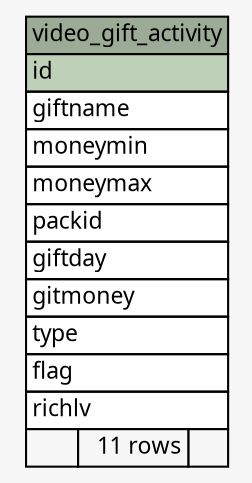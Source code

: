 // dot 2.26.0 on Linux 2.6.32-504.3.3.el6.x86_64
// SchemaSpy rev Unknown
digraph "video_gift_activity" {
  graph [
    rankdir="RL"
    bgcolor="#f7f7f7"
    nodesep="0.18"
    ranksep="0.46"
    fontname="Microsoft YaHei"
    fontsize="11"
  ];
  node [
    fontname="Microsoft YaHei"
    fontsize="11"
    shape="plaintext"
  ];
  edge [
    arrowsize="0.8"
  ];
  "video_gift_activity" [
    label=<
    <TABLE BORDER="0" CELLBORDER="1" CELLSPACING="0" BGCOLOR="#ffffff">
      <TR><TD COLSPAN="3" BGCOLOR="#9bab96" ALIGN="CENTER">video_gift_activity</TD></TR>
      <TR><TD PORT="id" COLSPAN="3" BGCOLOR="#bed1b8" ALIGN="LEFT">id</TD></TR>
      <TR><TD PORT="giftname" COLSPAN="3" ALIGN="LEFT">giftname</TD></TR>
      <TR><TD PORT="moneymin" COLSPAN="3" ALIGN="LEFT">moneymin</TD></TR>
      <TR><TD PORT="moneymax" COLSPAN="3" ALIGN="LEFT">moneymax</TD></TR>
      <TR><TD PORT="packid" COLSPAN="3" ALIGN="LEFT">packid</TD></TR>
      <TR><TD PORT="giftday" COLSPAN="3" ALIGN="LEFT">giftday</TD></TR>
      <TR><TD PORT="gitmoney" COLSPAN="3" ALIGN="LEFT">gitmoney</TD></TR>
      <TR><TD PORT="type" COLSPAN="3" ALIGN="LEFT">type</TD></TR>
      <TR><TD PORT="flag" COLSPAN="3" ALIGN="LEFT">flag</TD></TR>
      <TR><TD PORT="richlv" COLSPAN="3" ALIGN="LEFT">richlv</TD></TR>
      <TR><TD ALIGN="LEFT" BGCOLOR="#f7f7f7">  </TD><TD ALIGN="RIGHT" BGCOLOR="#f7f7f7">11 rows</TD><TD ALIGN="RIGHT" BGCOLOR="#f7f7f7">  </TD></TR>
    </TABLE>>
    URL="tables/video_gift_activity.html"
    tooltip="video_gift_activity"
  ];
}
